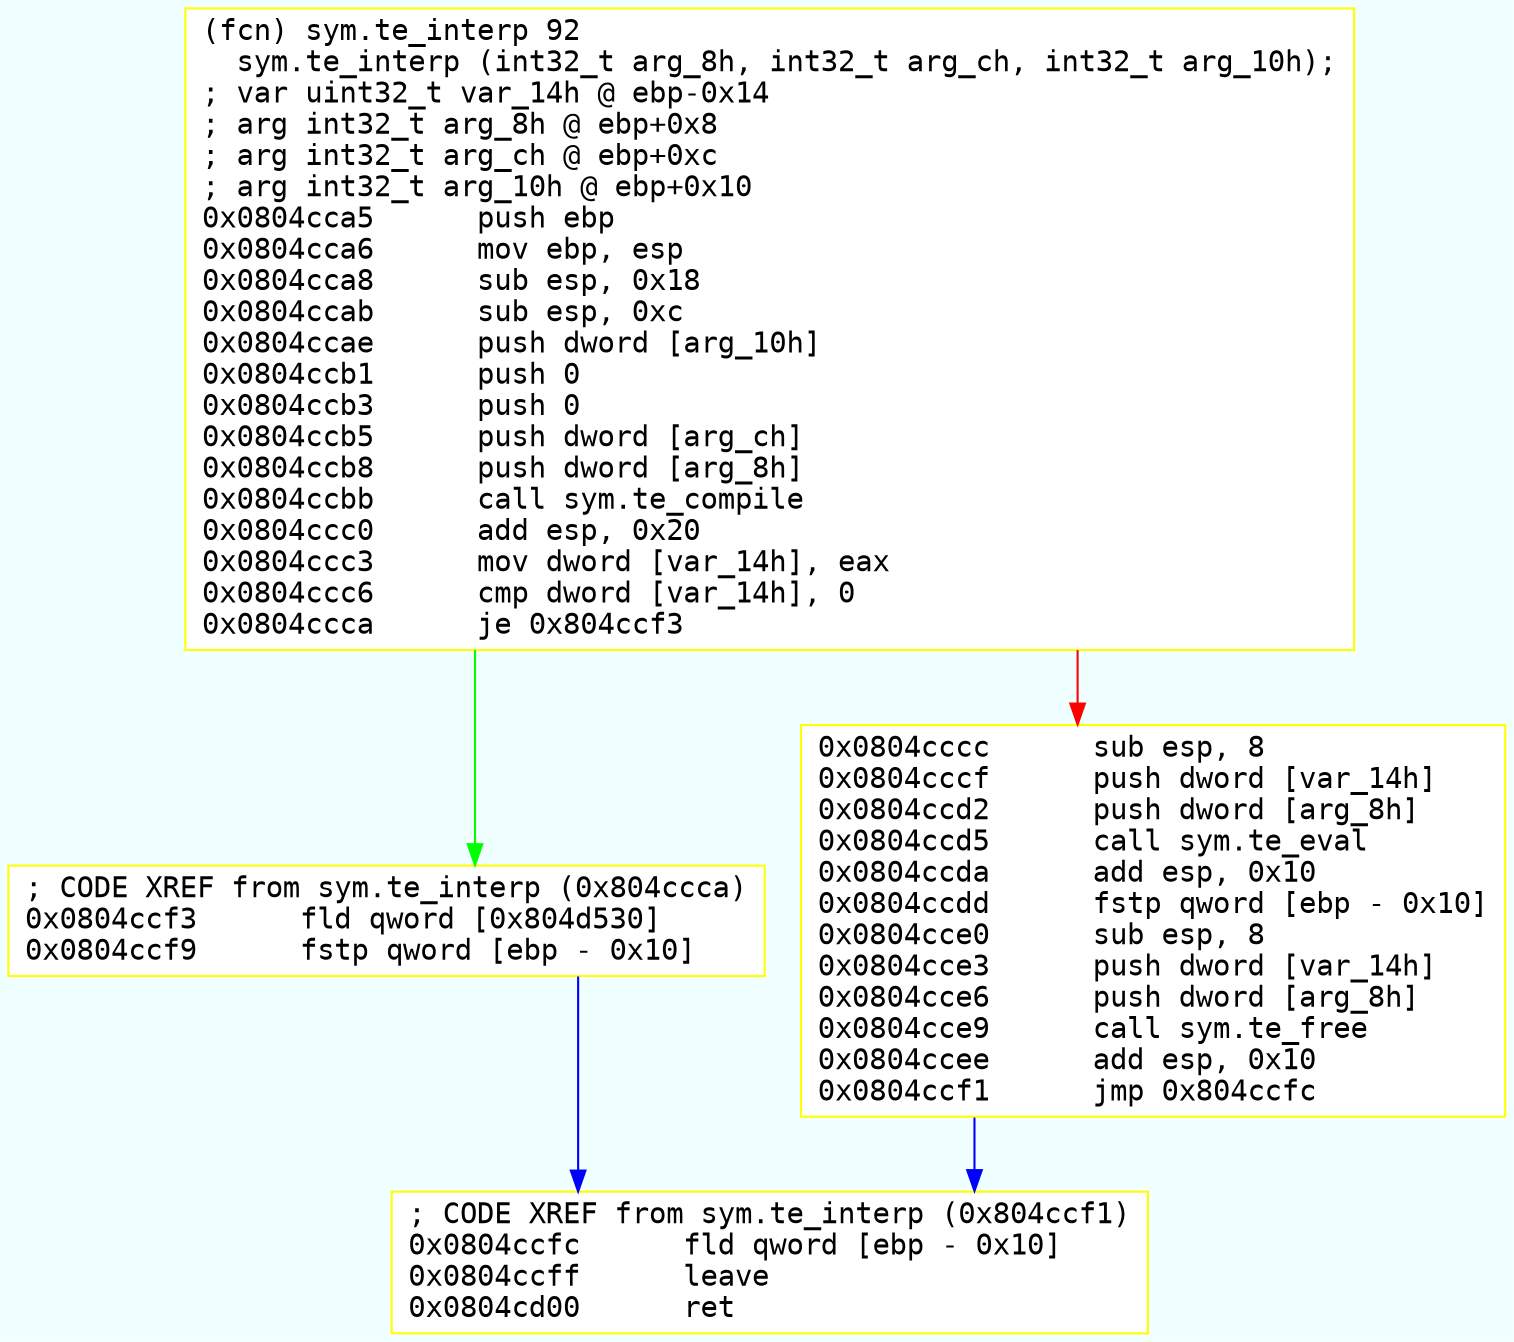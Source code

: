 digraph code {
	graph [bgcolor=azure fontsize=8 fontname="Courier" splines="ortho"];
	node [fillcolor=gray style=filled shape=box];
	edge [arrowhead="normal"];
	"0x0804cca5" -> "0x0804ccf3" [color="green"];
	"0x0804cca5" -> "0x0804cccc" [color="red"];
	"0x0804cca5" [URL="sym.te_interp/0x0804cca5", fillcolor="white",color="yellow", fontname="Courier",label="(fcn) sym.te_interp 92\l  sym.te_interp (int32_t arg_8h, int32_t arg_ch, int32_t arg_10h);\l; var uint32_t var_14h @ ebp-0x14\l; arg int32_t arg_8h @ ebp+0x8\l; arg int32_t arg_ch @ ebp+0xc\l; arg int32_t arg_10h @ ebp+0x10\l0x0804cca5      push ebp\l0x0804cca6      mov ebp, esp\l0x0804cca8      sub esp, 0x18\l0x0804ccab      sub esp, 0xc\l0x0804ccae      push dword [arg_10h]\l0x0804ccb1      push 0\l0x0804ccb3      push 0\l0x0804ccb5      push dword [arg_ch]\l0x0804ccb8      push dword [arg_8h]\l0x0804ccbb      call sym.te_compile\l0x0804ccc0      add esp, 0x20\l0x0804ccc3      mov dword [var_14h], eax\l0x0804ccc6      cmp dword [var_14h], 0\l0x0804ccca      je 0x804ccf3\l"]
	"0x0804cccc" -> "0x0804ccfc" [color="blue"];
	"0x0804cccc" [URL="sym.te_interp/0x0804cccc", fillcolor="white",color="yellow", fontname="Courier",label="0x0804cccc      sub esp, 8\l0x0804cccf      push dword [var_14h]\l0x0804ccd2      push dword [arg_8h]\l0x0804ccd5      call sym.te_eval\l0x0804ccda      add esp, 0x10\l0x0804ccdd      fstp qword [ebp - 0x10]\l0x0804cce0      sub esp, 8\l0x0804cce3      push dword [var_14h]\l0x0804cce6      push dword [arg_8h]\l0x0804cce9      call sym.te_free\l0x0804ccee      add esp, 0x10\l0x0804ccf1      jmp 0x804ccfc\l"]
	"0x0804ccf3" -> "0x0804ccfc" [color="blue"];
	"0x0804ccf3" [URL="sym.te_interp/0x0804ccf3", fillcolor="white",color="yellow", fontname="Courier",label="; CODE XREF from sym.te_interp (0x804ccca)\l0x0804ccf3      fld qword [0x804d530]\l0x0804ccf9      fstp qword [ebp - 0x10]\l"]
	"0x0804ccfc" [URL="sym.te_interp/0x0804ccfc", fillcolor="white",color="yellow", fontname="Courier",label="; CODE XREF from sym.te_interp (0x804ccf1)\l0x0804ccfc      fld qword [ebp - 0x10]\l0x0804ccff      leave\l0x0804cd00      ret\l"]
}
